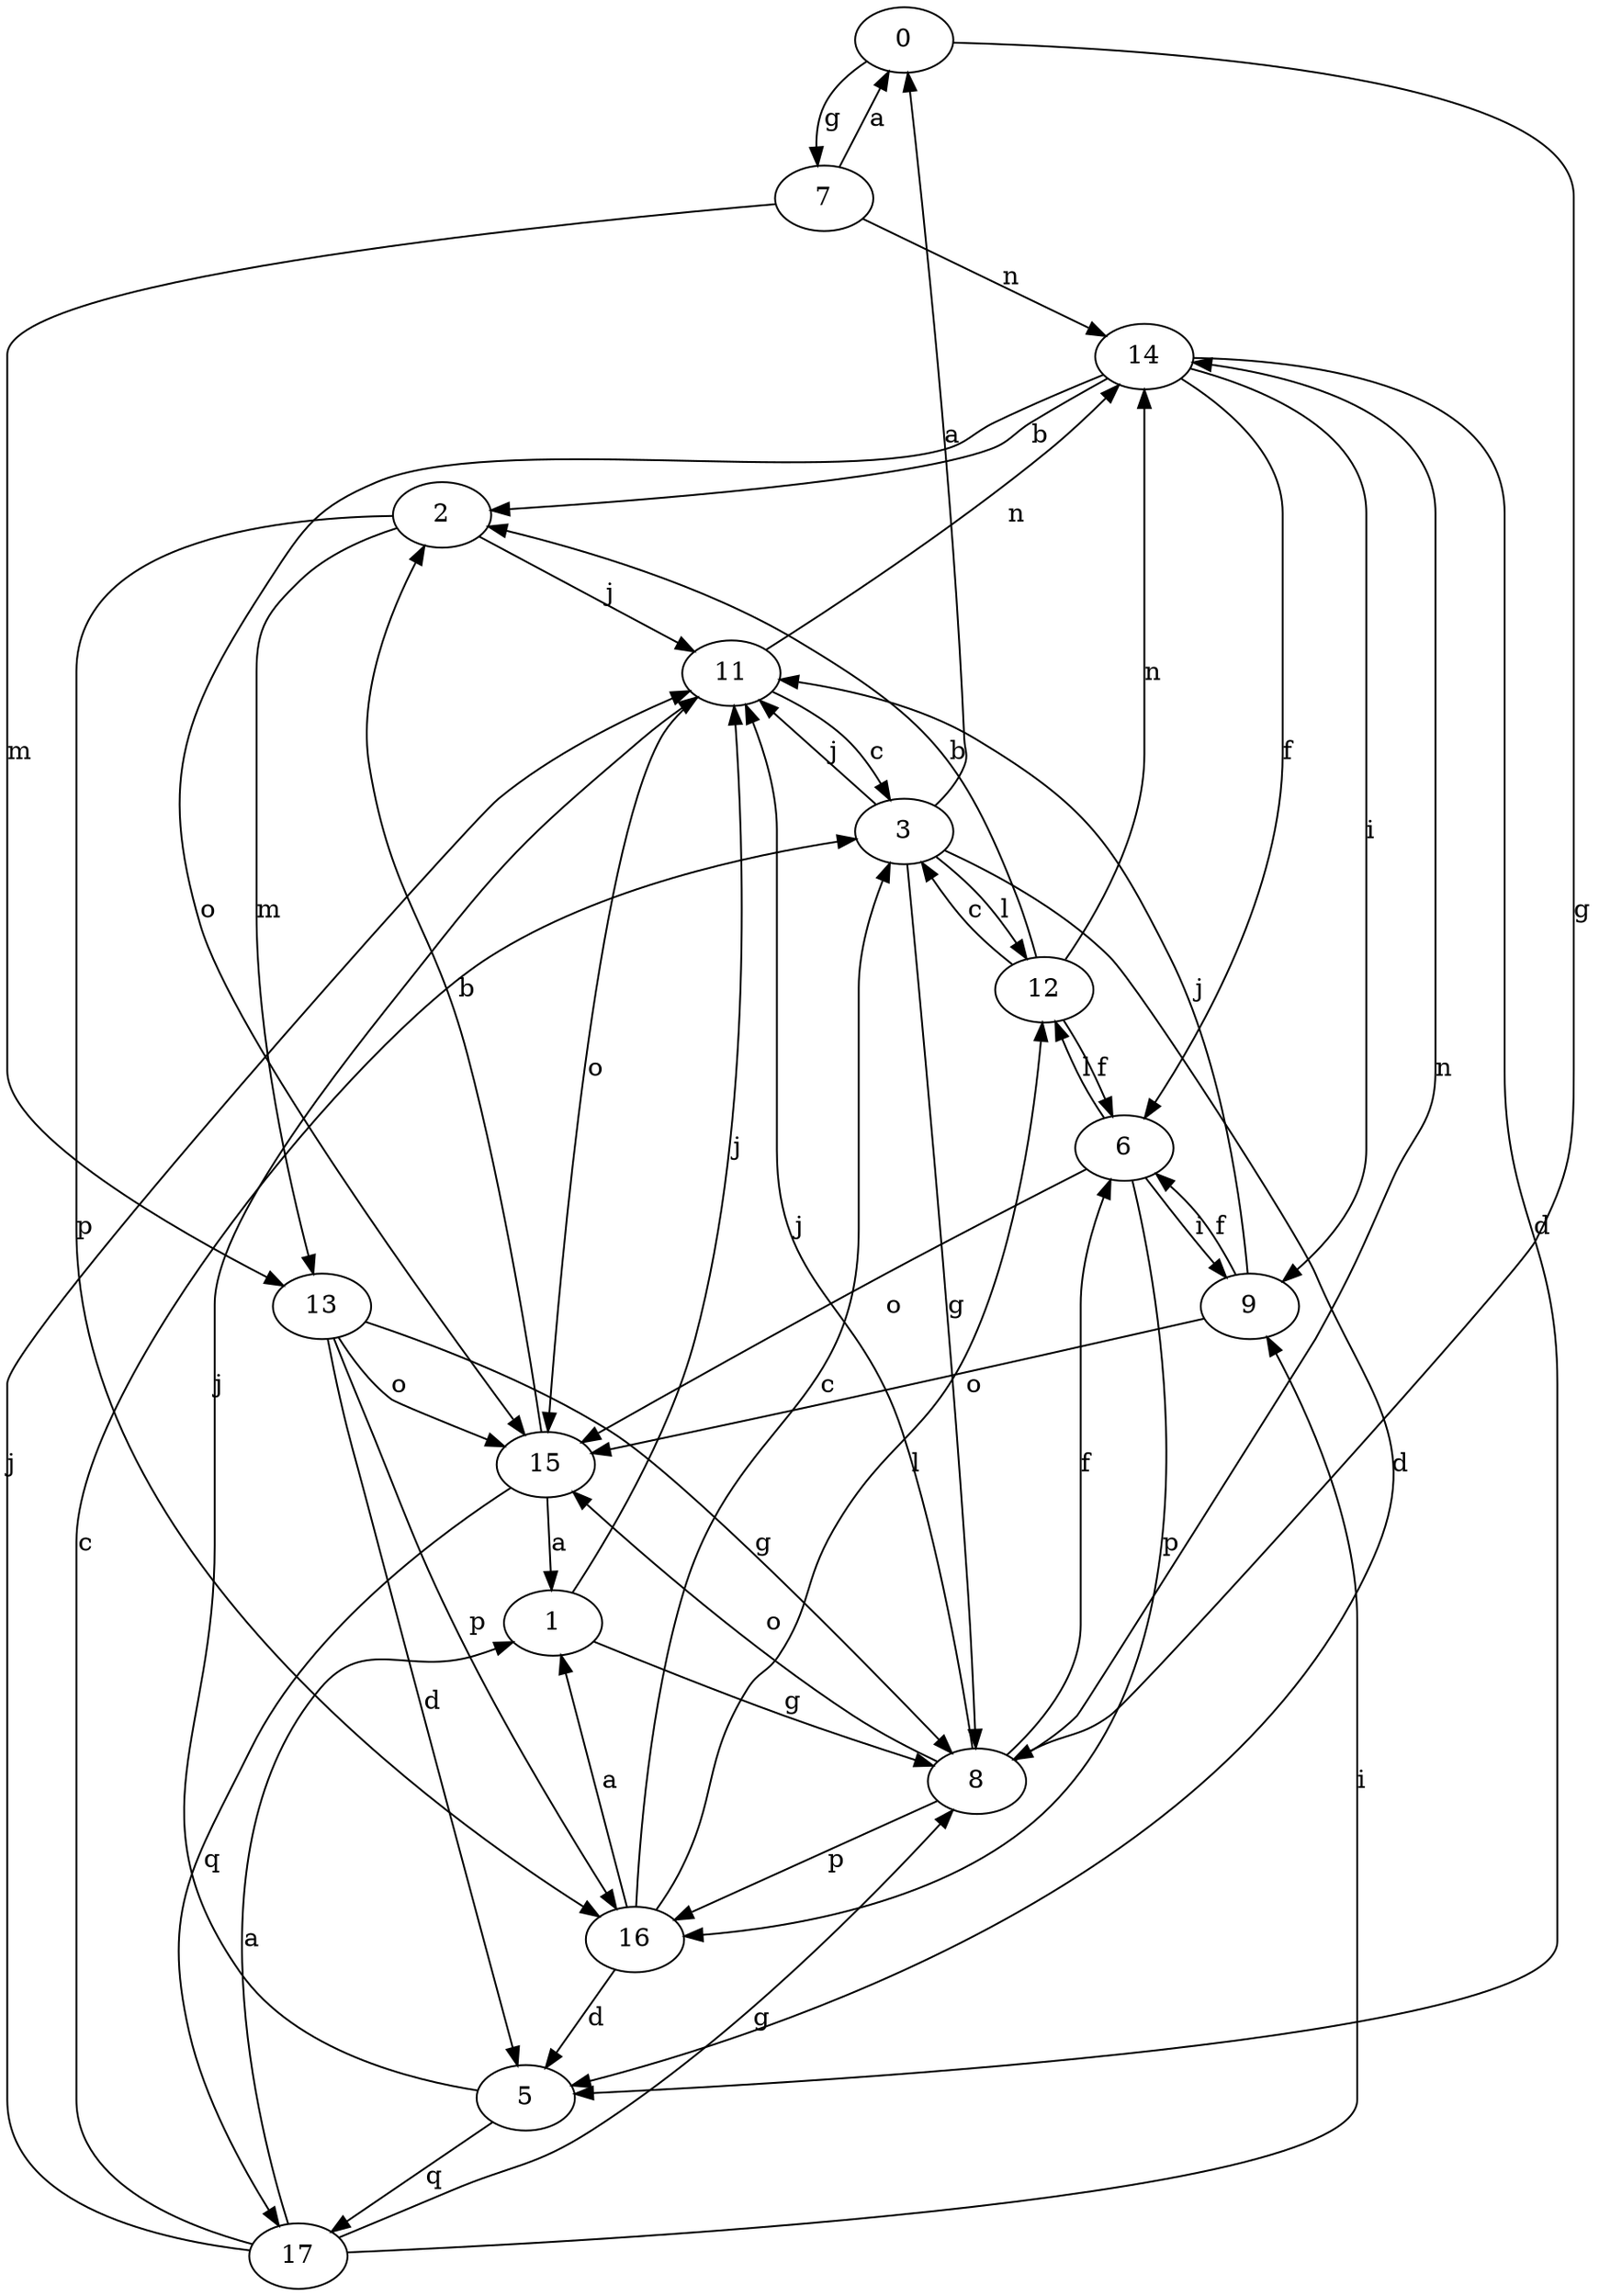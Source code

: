 strict digraph  {
0;
1;
2;
3;
5;
6;
7;
8;
9;
11;
12;
13;
14;
15;
16;
17;
0 -> 7  [label=g];
0 -> 8  [label=g];
1 -> 8  [label=g];
1 -> 11  [label=j];
2 -> 11  [label=j];
2 -> 13  [label=m];
2 -> 16  [label=p];
3 -> 0  [label=a];
3 -> 5  [label=d];
3 -> 8  [label=g];
3 -> 11  [label=j];
3 -> 12  [label=l];
5 -> 11  [label=j];
5 -> 17  [label=q];
6 -> 9  [label=i];
6 -> 12  [label=l];
6 -> 15  [label=o];
6 -> 16  [label=p];
7 -> 0  [label=a];
7 -> 13  [label=m];
7 -> 14  [label=n];
8 -> 6  [label=f];
8 -> 11  [label=j];
8 -> 14  [label=n];
8 -> 15  [label=o];
8 -> 16  [label=p];
9 -> 6  [label=f];
9 -> 11  [label=j];
9 -> 15  [label=o];
11 -> 3  [label=c];
11 -> 14  [label=n];
11 -> 15  [label=o];
12 -> 2  [label=b];
12 -> 3  [label=c];
12 -> 6  [label=f];
12 -> 14  [label=n];
13 -> 5  [label=d];
13 -> 8  [label=g];
13 -> 15  [label=o];
13 -> 16  [label=p];
14 -> 2  [label=b];
14 -> 5  [label=d];
14 -> 6  [label=f];
14 -> 9  [label=i];
14 -> 15  [label=o];
15 -> 1  [label=a];
15 -> 2  [label=b];
15 -> 17  [label=q];
16 -> 1  [label=a];
16 -> 3  [label=c];
16 -> 5  [label=d];
16 -> 12  [label=l];
17 -> 1  [label=a];
17 -> 3  [label=c];
17 -> 8  [label=g];
17 -> 9  [label=i];
17 -> 11  [label=j];
}
